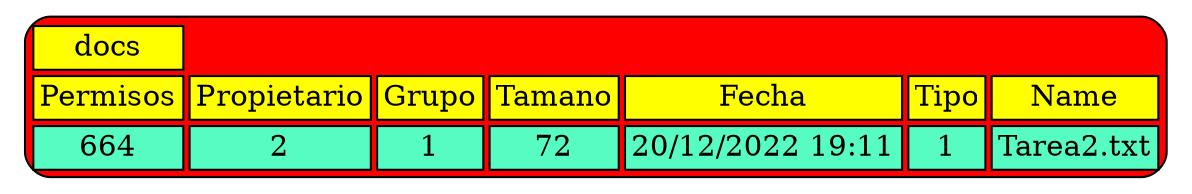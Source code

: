 digraph G {

  a0 [shape=none label=<
  <TABLE cellspacing="3" cellpadding="2" style="rounded" bgcolor="red">
  
 <TR>
  <TD bgcolor="yellow">docs</TD>
  </TR>  
  <TR>
  <TD bgcolor="yellow">Permisos</TD>
  <TD bgcolor="yellow">Propietario</TD>
  <TD bgcolor="yellow">Grupo</TD>
  <TD bgcolor="yellow">Tamano</TD>
  <TD bgcolor="yellow">Fecha</TD>
  <TD bgcolor="yellow">Tipo</TD>
  <TD bgcolor="yellow">Name</TD>
  </TR><TR>
  <TD bgcolor="#57fcc3">664</TD>
  <TD bgcolor="#57fcc3">2</TD>
  <TD bgcolor="#57fcc3">1</TD>
  <TD bgcolor="#57fcc3">72</TD>
  <TD bgcolor="#57fcc3">20/12/2022 19:11</TD>
  <TD bgcolor="#57fcc3">1</TD>
  <TD bgcolor="#57fcc3">Tarea2.txt</TD>
  </TR>

</TABLE>>];
}
